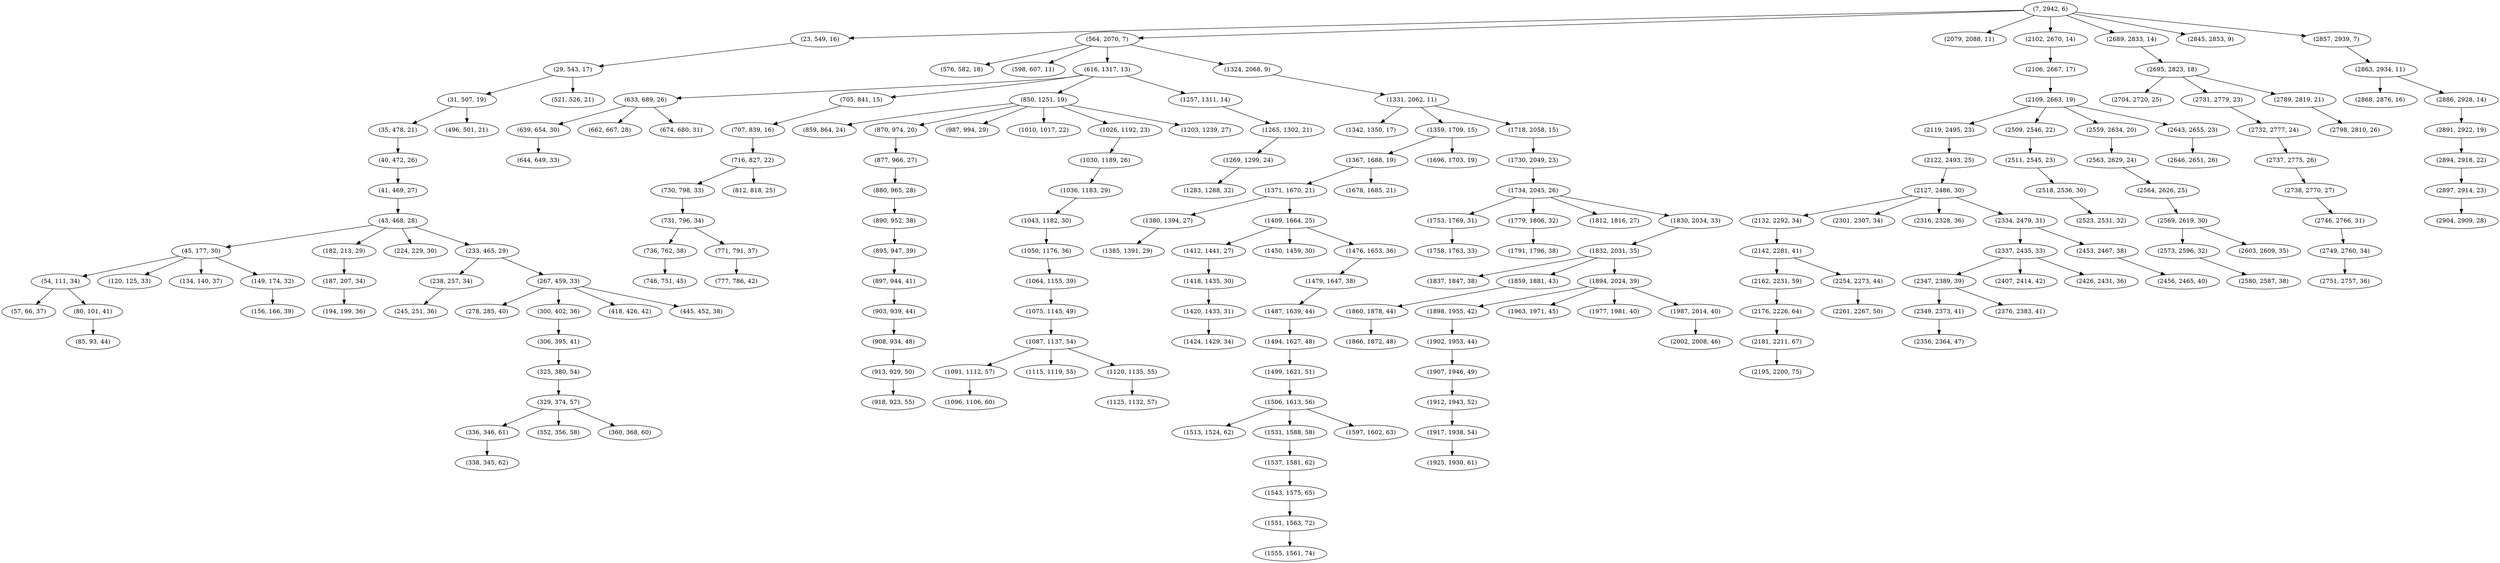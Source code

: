 digraph tree {
    "(7, 2942, 6)";
    "(23, 549, 16)";
    "(29, 543, 17)";
    "(31, 507, 19)";
    "(35, 478, 21)";
    "(40, 472, 26)";
    "(41, 469, 27)";
    "(43, 468, 28)";
    "(45, 177, 30)";
    "(54, 111, 34)";
    "(57, 66, 37)";
    "(80, 101, 41)";
    "(85, 93, 44)";
    "(120, 125, 33)";
    "(134, 140, 37)";
    "(149, 174, 32)";
    "(156, 166, 39)";
    "(182, 213, 29)";
    "(187, 207, 34)";
    "(194, 199, 36)";
    "(224, 229, 30)";
    "(233, 465, 29)";
    "(238, 257, 34)";
    "(245, 251, 36)";
    "(267, 459, 33)";
    "(278, 285, 40)";
    "(300, 402, 36)";
    "(306, 395, 41)";
    "(325, 380, 54)";
    "(329, 374, 57)";
    "(336, 346, 61)";
    "(338, 345, 62)";
    "(352, 356, 58)";
    "(360, 368, 60)";
    "(418, 426, 42)";
    "(445, 452, 38)";
    "(496, 501, 21)";
    "(521, 526, 21)";
    "(564, 2070, 7)";
    "(576, 582, 18)";
    "(598, 607, 11)";
    "(616, 1317, 13)";
    "(633, 689, 26)";
    "(639, 654, 30)";
    "(644, 649, 33)";
    "(662, 667, 28)";
    "(674, 680, 31)";
    "(705, 841, 15)";
    "(707, 839, 16)";
    "(716, 827, 22)";
    "(730, 798, 33)";
    "(731, 796, 34)";
    "(736, 762, 38)";
    "(746, 751, 45)";
    "(771, 791, 37)";
    "(777, 786, 42)";
    "(812, 818, 25)";
    "(850, 1251, 19)";
    "(859, 864, 24)";
    "(870, 974, 20)";
    "(877, 966, 27)";
    "(880, 965, 28)";
    "(890, 952, 38)";
    "(895, 947, 39)";
    "(897, 944, 41)";
    "(903, 939, 44)";
    "(908, 934, 48)";
    "(913, 929, 50)";
    "(918, 923, 55)";
    "(987, 994, 29)";
    "(1010, 1017, 22)";
    "(1026, 1192, 23)";
    "(1030, 1189, 26)";
    "(1036, 1183, 29)";
    "(1043, 1182, 30)";
    "(1050, 1176, 36)";
    "(1064, 1155, 39)";
    "(1075, 1145, 49)";
    "(1087, 1137, 54)";
    "(1091, 1112, 57)";
    "(1096, 1106, 60)";
    "(1115, 1119, 55)";
    "(1120, 1135, 55)";
    "(1125, 1132, 57)";
    "(1203, 1239, 27)";
    "(1257, 1311, 14)";
    "(1265, 1302, 21)";
    "(1269, 1299, 24)";
    "(1283, 1288, 32)";
    "(1324, 2068, 9)";
    "(1331, 2062, 11)";
    "(1342, 1350, 17)";
    "(1359, 1709, 15)";
    "(1367, 1688, 19)";
    "(1371, 1670, 21)";
    "(1380, 1394, 27)";
    "(1385, 1391, 29)";
    "(1409, 1664, 25)";
    "(1412, 1441, 27)";
    "(1418, 1435, 30)";
    "(1420, 1433, 31)";
    "(1424, 1429, 34)";
    "(1450, 1459, 30)";
    "(1476, 1653, 36)";
    "(1479, 1647, 38)";
    "(1487, 1639, 44)";
    "(1494, 1627, 48)";
    "(1499, 1621, 51)";
    "(1506, 1613, 56)";
    "(1513, 1524, 62)";
    "(1531, 1588, 58)";
    "(1537, 1581, 62)";
    "(1543, 1575, 65)";
    "(1551, 1563, 72)";
    "(1555, 1561, 74)";
    "(1597, 1602, 63)";
    "(1678, 1685, 21)";
    "(1696, 1703, 19)";
    "(1718, 2058, 15)";
    "(1730, 2049, 23)";
    "(1734, 2045, 26)";
    "(1753, 1769, 31)";
    "(1758, 1763, 33)";
    "(1779, 1806, 32)";
    "(1791, 1796, 38)";
    "(1812, 1816, 27)";
    "(1830, 2034, 33)";
    "(1832, 2031, 35)";
    "(1837, 1847, 38)";
    "(1859, 1881, 43)";
    "(1860, 1878, 44)";
    "(1866, 1872, 48)";
    "(1894, 2024, 39)";
    "(1898, 1955, 42)";
    "(1902, 1953, 44)";
    "(1907, 1946, 49)";
    "(1912, 1943, 52)";
    "(1917, 1938, 54)";
    "(1925, 1930, 61)";
    "(1963, 1971, 45)";
    "(1977, 1981, 40)";
    "(1987, 2014, 40)";
    "(2002, 2008, 46)";
    "(2079, 2088, 11)";
    "(2102, 2670, 14)";
    "(2106, 2667, 17)";
    "(2109, 2663, 19)";
    "(2119, 2495, 23)";
    "(2122, 2493, 25)";
    "(2127, 2486, 30)";
    "(2132, 2292, 34)";
    "(2142, 2281, 41)";
    "(2162, 2231, 59)";
    "(2176, 2226, 64)";
    "(2181, 2211, 67)";
    "(2195, 2200, 75)";
    "(2254, 2273, 44)";
    "(2261, 2267, 50)";
    "(2301, 2307, 34)";
    "(2316, 2328, 36)";
    "(2334, 2479, 31)";
    "(2337, 2435, 33)";
    "(2347, 2389, 39)";
    "(2349, 2373, 41)";
    "(2356, 2364, 47)";
    "(2376, 2383, 41)";
    "(2407, 2414, 42)";
    "(2426, 2431, 36)";
    "(2453, 2467, 38)";
    "(2456, 2465, 40)";
    "(2509, 2546, 22)";
    "(2511, 2545, 23)";
    "(2518, 2536, 30)";
    "(2523, 2531, 32)";
    "(2559, 2634, 20)";
    "(2563, 2629, 24)";
    "(2564, 2626, 25)";
    "(2569, 2619, 30)";
    "(2573, 2596, 32)";
    "(2580, 2587, 38)";
    "(2603, 2609, 35)";
    "(2643, 2655, 23)";
    "(2646, 2651, 26)";
    "(2689, 2833, 14)";
    "(2695, 2823, 18)";
    "(2704, 2720, 25)";
    "(2731, 2779, 23)";
    "(2732, 2777, 24)";
    "(2737, 2775, 26)";
    "(2738, 2770, 27)";
    "(2746, 2766, 31)";
    "(2749, 2760, 34)";
    "(2751, 2757, 36)";
    "(2789, 2819, 21)";
    "(2798, 2810, 26)";
    "(2845, 2853, 9)";
    "(2857, 2939, 7)";
    "(2863, 2934, 11)";
    "(2868, 2876, 16)";
    "(2886, 2928, 14)";
    "(2891, 2922, 19)";
    "(2894, 2918, 22)";
    "(2897, 2914, 23)";
    "(2904, 2909, 28)";
    "(7, 2942, 6)" -> "(23, 549, 16)";
    "(7, 2942, 6)" -> "(564, 2070, 7)";
    "(7, 2942, 6)" -> "(2079, 2088, 11)";
    "(7, 2942, 6)" -> "(2102, 2670, 14)";
    "(7, 2942, 6)" -> "(2689, 2833, 14)";
    "(7, 2942, 6)" -> "(2845, 2853, 9)";
    "(7, 2942, 6)" -> "(2857, 2939, 7)";
    "(23, 549, 16)" -> "(29, 543, 17)";
    "(29, 543, 17)" -> "(31, 507, 19)";
    "(29, 543, 17)" -> "(521, 526, 21)";
    "(31, 507, 19)" -> "(35, 478, 21)";
    "(31, 507, 19)" -> "(496, 501, 21)";
    "(35, 478, 21)" -> "(40, 472, 26)";
    "(40, 472, 26)" -> "(41, 469, 27)";
    "(41, 469, 27)" -> "(43, 468, 28)";
    "(43, 468, 28)" -> "(45, 177, 30)";
    "(43, 468, 28)" -> "(182, 213, 29)";
    "(43, 468, 28)" -> "(224, 229, 30)";
    "(43, 468, 28)" -> "(233, 465, 29)";
    "(45, 177, 30)" -> "(54, 111, 34)";
    "(45, 177, 30)" -> "(120, 125, 33)";
    "(45, 177, 30)" -> "(134, 140, 37)";
    "(45, 177, 30)" -> "(149, 174, 32)";
    "(54, 111, 34)" -> "(57, 66, 37)";
    "(54, 111, 34)" -> "(80, 101, 41)";
    "(80, 101, 41)" -> "(85, 93, 44)";
    "(149, 174, 32)" -> "(156, 166, 39)";
    "(182, 213, 29)" -> "(187, 207, 34)";
    "(187, 207, 34)" -> "(194, 199, 36)";
    "(233, 465, 29)" -> "(238, 257, 34)";
    "(233, 465, 29)" -> "(267, 459, 33)";
    "(238, 257, 34)" -> "(245, 251, 36)";
    "(267, 459, 33)" -> "(278, 285, 40)";
    "(267, 459, 33)" -> "(300, 402, 36)";
    "(267, 459, 33)" -> "(418, 426, 42)";
    "(267, 459, 33)" -> "(445, 452, 38)";
    "(300, 402, 36)" -> "(306, 395, 41)";
    "(306, 395, 41)" -> "(325, 380, 54)";
    "(325, 380, 54)" -> "(329, 374, 57)";
    "(329, 374, 57)" -> "(336, 346, 61)";
    "(329, 374, 57)" -> "(352, 356, 58)";
    "(329, 374, 57)" -> "(360, 368, 60)";
    "(336, 346, 61)" -> "(338, 345, 62)";
    "(564, 2070, 7)" -> "(576, 582, 18)";
    "(564, 2070, 7)" -> "(598, 607, 11)";
    "(564, 2070, 7)" -> "(616, 1317, 13)";
    "(564, 2070, 7)" -> "(1324, 2068, 9)";
    "(616, 1317, 13)" -> "(633, 689, 26)";
    "(616, 1317, 13)" -> "(705, 841, 15)";
    "(616, 1317, 13)" -> "(850, 1251, 19)";
    "(616, 1317, 13)" -> "(1257, 1311, 14)";
    "(633, 689, 26)" -> "(639, 654, 30)";
    "(633, 689, 26)" -> "(662, 667, 28)";
    "(633, 689, 26)" -> "(674, 680, 31)";
    "(639, 654, 30)" -> "(644, 649, 33)";
    "(705, 841, 15)" -> "(707, 839, 16)";
    "(707, 839, 16)" -> "(716, 827, 22)";
    "(716, 827, 22)" -> "(730, 798, 33)";
    "(716, 827, 22)" -> "(812, 818, 25)";
    "(730, 798, 33)" -> "(731, 796, 34)";
    "(731, 796, 34)" -> "(736, 762, 38)";
    "(731, 796, 34)" -> "(771, 791, 37)";
    "(736, 762, 38)" -> "(746, 751, 45)";
    "(771, 791, 37)" -> "(777, 786, 42)";
    "(850, 1251, 19)" -> "(859, 864, 24)";
    "(850, 1251, 19)" -> "(870, 974, 20)";
    "(850, 1251, 19)" -> "(987, 994, 29)";
    "(850, 1251, 19)" -> "(1010, 1017, 22)";
    "(850, 1251, 19)" -> "(1026, 1192, 23)";
    "(850, 1251, 19)" -> "(1203, 1239, 27)";
    "(870, 974, 20)" -> "(877, 966, 27)";
    "(877, 966, 27)" -> "(880, 965, 28)";
    "(880, 965, 28)" -> "(890, 952, 38)";
    "(890, 952, 38)" -> "(895, 947, 39)";
    "(895, 947, 39)" -> "(897, 944, 41)";
    "(897, 944, 41)" -> "(903, 939, 44)";
    "(903, 939, 44)" -> "(908, 934, 48)";
    "(908, 934, 48)" -> "(913, 929, 50)";
    "(913, 929, 50)" -> "(918, 923, 55)";
    "(1026, 1192, 23)" -> "(1030, 1189, 26)";
    "(1030, 1189, 26)" -> "(1036, 1183, 29)";
    "(1036, 1183, 29)" -> "(1043, 1182, 30)";
    "(1043, 1182, 30)" -> "(1050, 1176, 36)";
    "(1050, 1176, 36)" -> "(1064, 1155, 39)";
    "(1064, 1155, 39)" -> "(1075, 1145, 49)";
    "(1075, 1145, 49)" -> "(1087, 1137, 54)";
    "(1087, 1137, 54)" -> "(1091, 1112, 57)";
    "(1087, 1137, 54)" -> "(1115, 1119, 55)";
    "(1087, 1137, 54)" -> "(1120, 1135, 55)";
    "(1091, 1112, 57)" -> "(1096, 1106, 60)";
    "(1120, 1135, 55)" -> "(1125, 1132, 57)";
    "(1257, 1311, 14)" -> "(1265, 1302, 21)";
    "(1265, 1302, 21)" -> "(1269, 1299, 24)";
    "(1269, 1299, 24)" -> "(1283, 1288, 32)";
    "(1324, 2068, 9)" -> "(1331, 2062, 11)";
    "(1331, 2062, 11)" -> "(1342, 1350, 17)";
    "(1331, 2062, 11)" -> "(1359, 1709, 15)";
    "(1331, 2062, 11)" -> "(1718, 2058, 15)";
    "(1359, 1709, 15)" -> "(1367, 1688, 19)";
    "(1359, 1709, 15)" -> "(1696, 1703, 19)";
    "(1367, 1688, 19)" -> "(1371, 1670, 21)";
    "(1367, 1688, 19)" -> "(1678, 1685, 21)";
    "(1371, 1670, 21)" -> "(1380, 1394, 27)";
    "(1371, 1670, 21)" -> "(1409, 1664, 25)";
    "(1380, 1394, 27)" -> "(1385, 1391, 29)";
    "(1409, 1664, 25)" -> "(1412, 1441, 27)";
    "(1409, 1664, 25)" -> "(1450, 1459, 30)";
    "(1409, 1664, 25)" -> "(1476, 1653, 36)";
    "(1412, 1441, 27)" -> "(1418, 1435, 30)";
    "(1418, 1435, 30)" -> "(1420, 1433, 31)";
    "(1420, 1433, 31)" -> "(1424, 1429, 34)";
    "(1476, 1653, 36)" -> "(1479, 1647, 38)";
    "(1479, 1647, 38)" -> "(1487, 1639, 44)";
    "(1487, 1639, 44)" -> "(1494, 1627, 48)";
    "(1494, 1627, 48)" -> "(1499, 1621, 51)";
    "(1499, 1621, 51)" -> "(1506, 1613, 56)";
    "(1506, 1613, 56)" -> "(1513, 1524, 62)";
    "(1506, 1613, 56)" -> "(1531, 1588, 58)";
    "(1506, 1613, 56)" -> "(1597, 1602, 63)";
    "(1531, 1588, 58)" -> "(1537, 1581, 62)";
    "(1537, 1581, 62)" -> "(1543, 1575, 65)";
    "(1543, 1575, 65)" -> "(1551, 1563, 72)";
    "(1551, 1563, 72)" -> "(1555, 1561, 74)";
    "(1718, 2058, 15)" -> "(1730, 2049, 23)";
    "(1730, 2049, 23)" -> "(1734, 2045, 26)";
    "(1734, 2045, 26)" -> "(1753, 1769, 31)";
    "(1734, 2045, 26)" -> "(1779, 1806, 32)";
    "(1734, 2045, 26)" -> "(1812, 1816, 27)";
    "(1734, 2045, 26)" -> "(1830, 2034, 33)";
    "(1753, 1769, 31)" -> "(1758, 1763, 33)";
    "(1779, 1806, 32)" -> "(1791, 1796, 38)";
    "(1830, 2034, 33)" -> "(1832, 2031, 35)";
    "(1832, 2031, 35)" -> "(1837, 1847, 38)";
    "(1832, 2031, 35)" -> "(1859, 1881, 43)";
    "(1832, 2031, 35)" -> "(1894, 2024, 39)";
    "(1859, 1881, 43)" -> "(1860, 1878, 44)";
    "(1860, 1878, 44)" -> "(1866, 1872, 48)";
    "(1894, 2024, 39)" -> "(1898, 1955, 42)";
    "(1894, 2024, 39)" -> "(1963, 1971, 45)";
    "(1894, 2024, 39)" -> "(1977, 1981, 40)";
    "(1894, 2024, 39)" -> "(1987, 2014, 40)";
    "(1898, 1955, 42)" -> "(1902, 1953, 44)";
    "(1902, 1953, 44)" -> "(1907, 1946, 49)";
    "(1907, 1946, 49)" -> "(1912, 1943, 52)";
    "(1912, 1943, 52)" -> "(1917, 1938, 54)";
    "(1917, 1938, 54)" -> "(1925, 1930, 61)";
    "(1987, 2014, 40)" -> "(2002, 2008, 46)";
    "(2102, 2670, 14)" -> "(2106, 2667, 17)";
    "(2106, 2667, 17)" -> "(2109, 2663, 19)";
    "(2109, 2663, 19)" -> "(2119, 2495, 23)";
    "(2109, 2663, 19)" -> "(2509, 2546, 22)";
    "(2109, 2663, 19)" -> "(2559, 2634, 20)";
    "(2109, 2663, 19)" -> "(2643, 2655, 23)";
    "(2119, 2495, 23)" -> "(2122, 2493, 25)";
    "(2122, 2493, 25)" -> "(2127, 2486, 30)";
    "(2127, 2486, 30)" -> "(2132, 2292, 34)";
    "(2127, 2486, 30)" -> "(2301, 2307, 34)";
    "(2127, 2486, 30)" -> "(2316, 2328, 36)";
    "(2127, 2486, 30)" -> "(2334, 2479, 31)";
    "(2132, 2292, 34)" -> "(2142, 2281, 41)";
    "(2142, 2281, 41)" -> "(2162, 2231, 59)";
    "(2142, 2281, 41)" -> "(2254, 2273, 44)";
    "(2162, 2231, 59)" -> "(2176, 2226, 64)";
    "(2176, 2226, 64)" -> "(2181, 2211, 67)";
    "(2181, 2211, 67)" -> "(2195, 2200, 75)";
    "(2254, 2273, 44)" -> "(2261, 2267, 50)";
    "(2334, 2479, 31)" -> "(2337, 2435, 33)";
    "(2334, 2479, 31)" -> "(2453, 2467, 38)";
    "(2337, 2435, 33)" -> "(2347, 2389, 39)";
    "(2337, 2435, 33)" -> "(2407, 2414, 42)";
    "(2337, 2435, 33)" -> "(2426, 2431, 36)";
    "(2347, 2389, 39)" -> "(2349, 2373, 41)";
    "(2347, 2389, 39)" -> "(2376, 2383, 41)";
    "(2349, 2373, 41)" -> "(2356, 2364, 47)";
    "(2453, 2467, 38)" -> "(2456, 2465, 40)";
    "(2509, 2546, 22)" -> "(2511, 2545, 23)";
    "(2511, 2545, 23)" -> "(2518, 2536, 30)";
    "(2518, 2536, 30)" -> "(2523, 2531, 32)";
    "(2559, 2634, 20)" -> "(2563, 2629, 24)";
    "(2563, 2629, 24)" -> "(2564, 2626, 25)";
    "(2564, 2626, 25)" -> "(2569, 2619, 30)";
    "(2569, 2619, 30)" -> "(2573, 2596, 32)";
    "(2569, 2619, 30)" -> "(2603, 2609, 35)";
    "(2573, 2596, 32)" -> "(2580, 2587, 38)";
    "(2643, 2655, 23)" -> "(2646, 2651, 26)";
    "(2689, 2833, 14)" -> "(2695, 2823, 18)";
    "(2695, 2823, 18)" -> "(2704, 2720, 25)";
    "(2695, 2823, 18)" -> "(2731, 2779, 23)";
    "(2695, 2823, 18)" -> "(2789, 2819, 21)";
    "(2731, 2779, 23)" -> "(2732, 2777, 24)";
    "(2732, 2777, 24)" -> "(2737, 2775, 26)";
    "(2737, 2775, 26)" -> "(2738, 2770, 27)";
    "(2738, 2770, 27)" -> "(2746, 2766, 31)";
    "(2746, 2766, 31)" -> "(2749, 2760, 34)";
    "(2749, 2760, 34)" -> "(2751, 2757, 36)";
    "(2789, 2819, 21)" -> "(2798, 2810, 26)";
    "(2857, 2939, 7)" -> "(2863, 2934, 11)";
    "(2863, 2934, 11)" -> "(2868, 2876, 16)";
    "(2863, 2934, 11)" -> "(2886, 2928, 14)";
    "(2886, 2928, 14)" -> "(2891, 2922, 19)";
    "(2891, 2922, 19)" -> "(2894, 2918, 22)";
    "(2894, 2918, 22)" -> "(2897, 2914, 23)";
    "(2897, 2914, 23)" -> "(2904, 2909, 28)";
}
